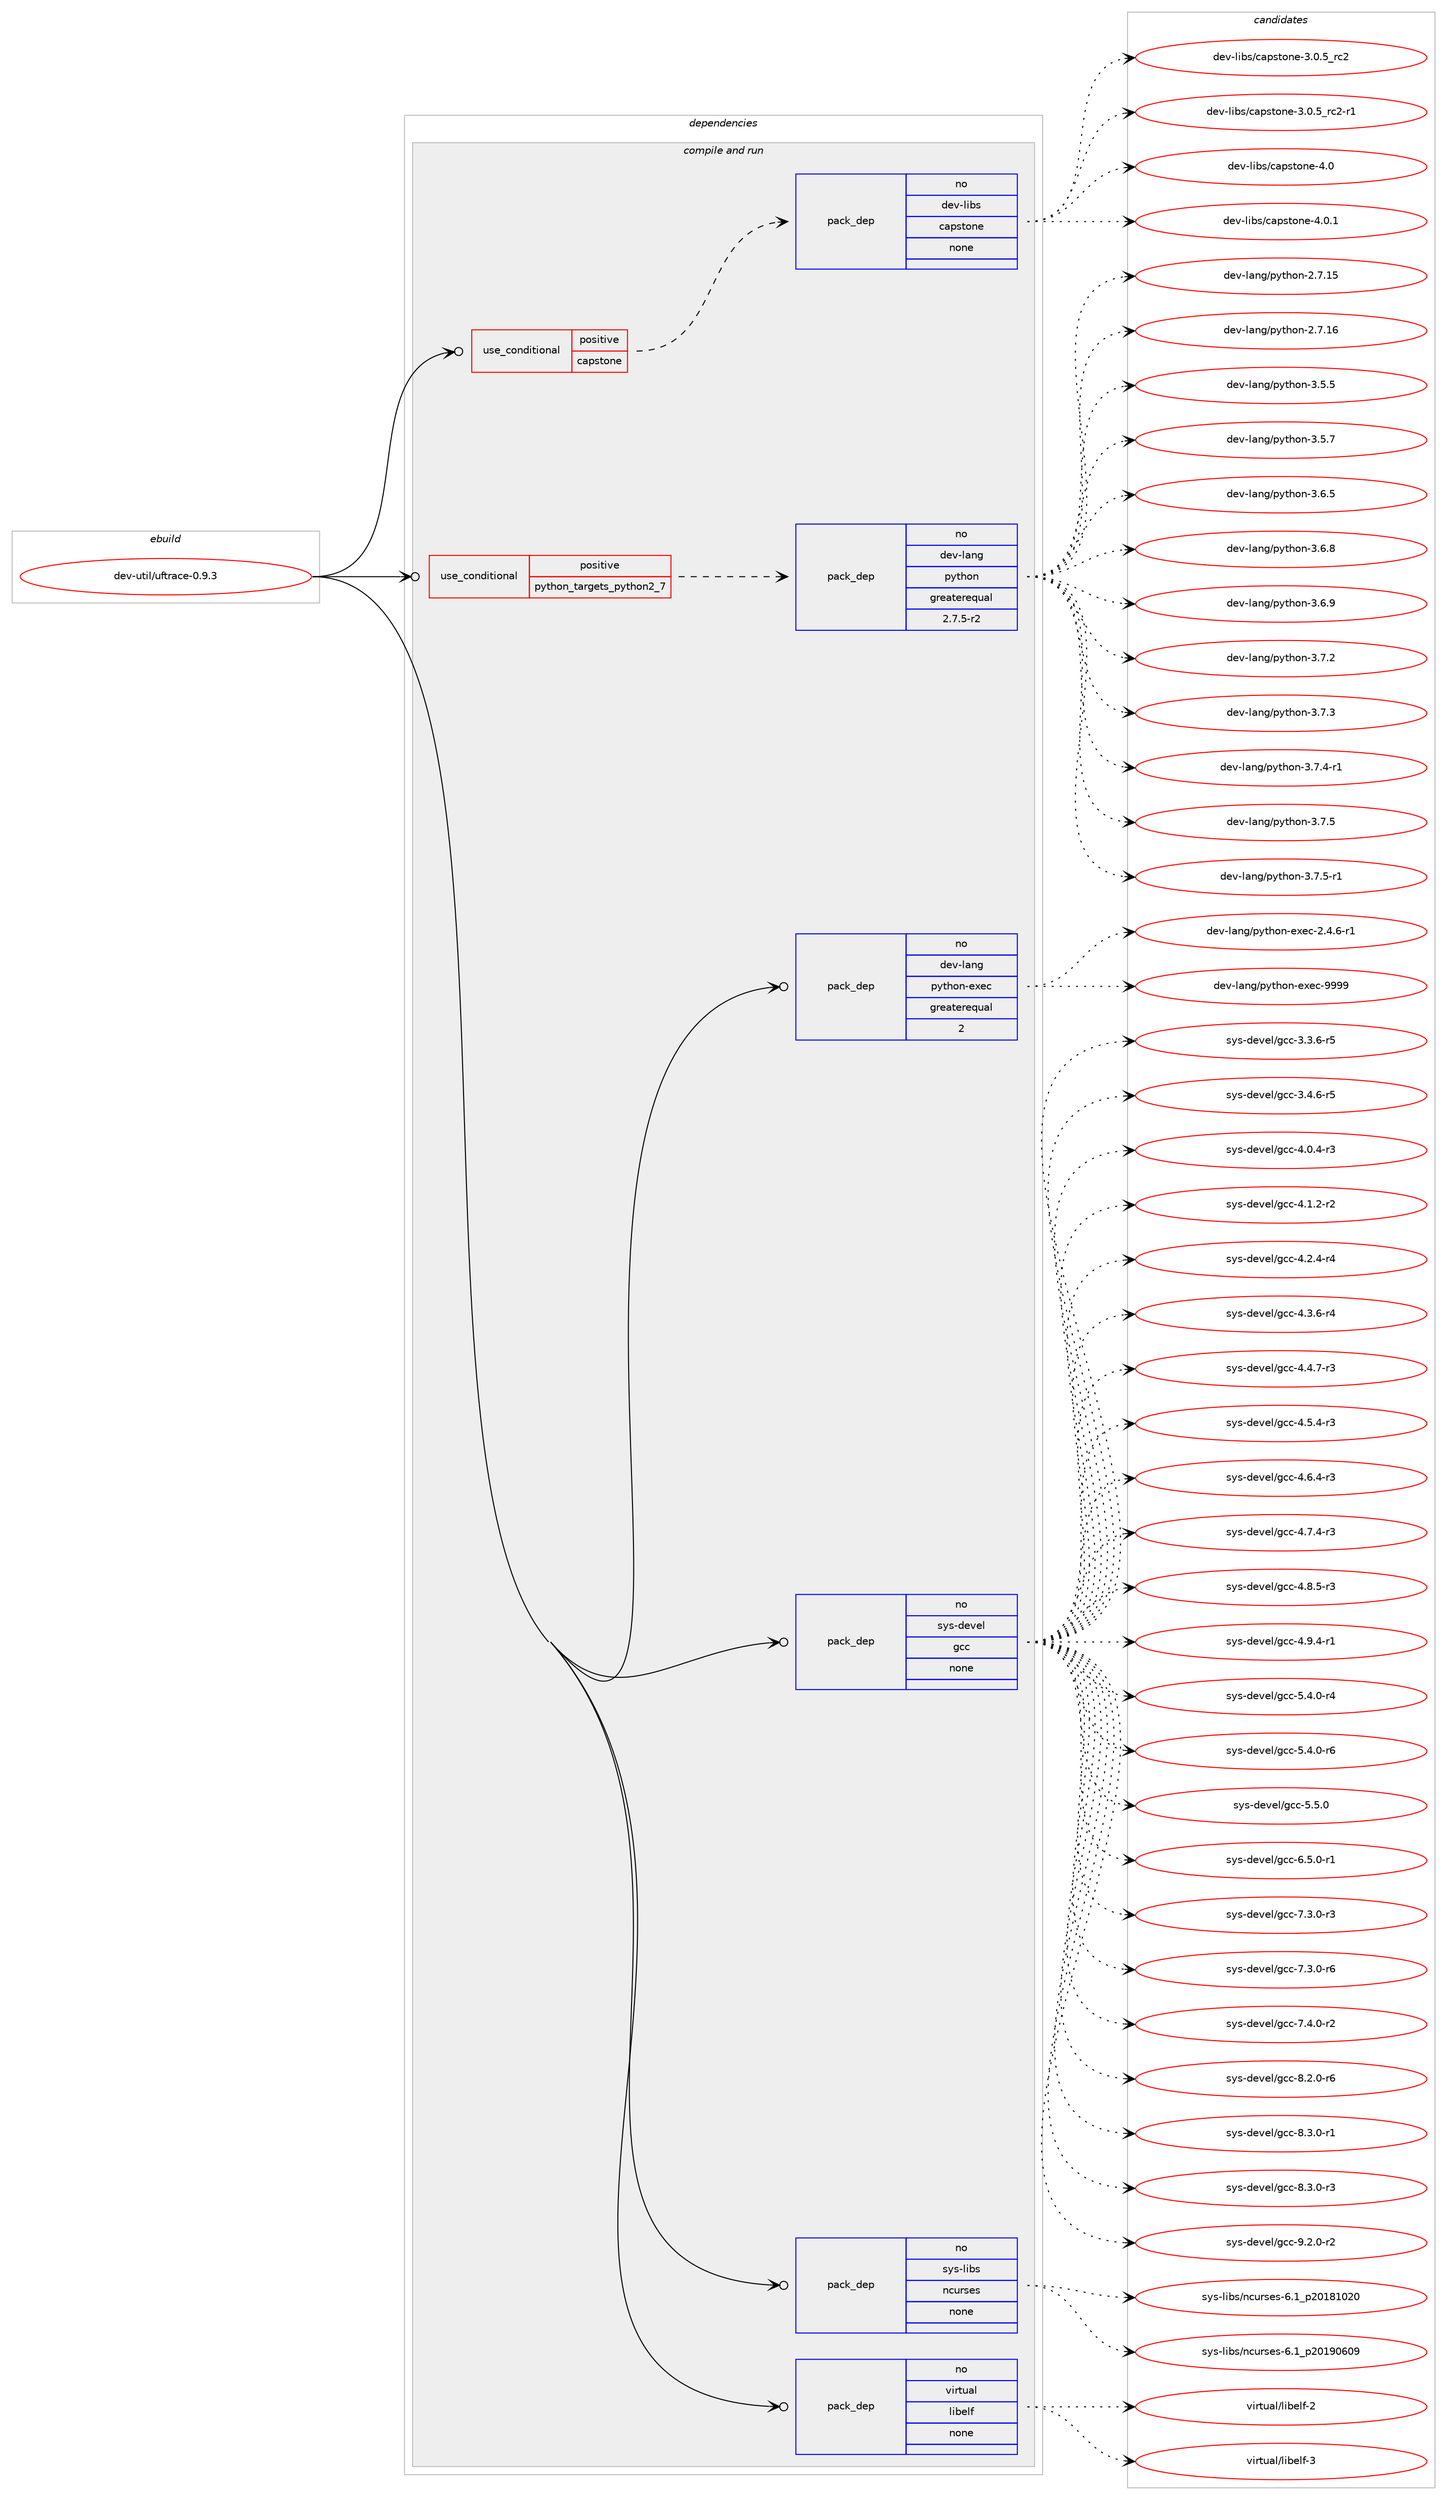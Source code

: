 digraph prolog {

# *************
# Graph options
# *************

newrank=true;
concentrate=true;
compound=true;
graph [rankdir=LR,fontname=Helvetica,fontsize=10,ranksep=1.5];#, ranksep=2.5, nodesep=0.2];
edge  [arrowhead=vee];
node  [fontname=Helvetica,fontsize=10];

# **********
# The ebuild
# **********

subgraph cluster_leftcol {
color=gray;
rank=same;
label=<<i>ebuild</i>>;
id [label="dev-util/uftrace-0.9.3", color=red, width=4, href="../dev-util/uftrace-0.9.3.svg"];
}

# ****************
# The dependencies
# ****************

subgraph cluster_midcol {
color=gray;
label=<<i>dependencies</i>>;
subgraph cluster_compile {
fillcolor="#eeeeee";
style=filled;
label=<<i>compile</i>>;
}
subgraph cluster_compileandrun {
fillcolor="#eeeeee";
style=filled;
label=<<i>compile and run</i>>;
subgraph cond183425 {
dependency732601 [label=<<TABLE BORDER="0" CELLBORDER="1" CELLSPACING="0" CELLPADDING="4"><TR><TD ROWSPAN="3" CELLPADDING="10">use_conditional</TD></TR><TR><TD>positive</TD></TR><TR><TD>capstone</TD></TR></TABLE>>, shape=none, color=red];
subgraph pack536976 {
dependency732602 [label=<<TABLE BORDER="0" CELLBORDER="1" CELLSPACING="0" CELLPADDING="4" WIDTH="220"><TR><TD ROWSPAN="6" CELLPADDING="30">pack_dep</TD></TR><TR><TD WIDTH="110">no</TD></TR><TR><TD>dev-libs</TD></TR><TR><TD>capstone</TD></TR><TR><TD>none</TD></TR><TR><TD></TD></TR></TABLE>>, shape=none, color=blue];
}
dependency732601:e -> dependency732602:w [weight=20,style="dashed",arrowhead="vee"];
}
id:e -> dependency732601:w [weight=20,style="solid",arrowhead="odotvee"];
subgraph cond183426 {
dependency732603 [label=<<TABLE BORDER="0" CELLBORDER="1" CELLSPACING="0" CELLPADDING="4"><TR><TD ROWSPAN="3" CELLPADDING="10">use_conditional</TD></TR><TR><TD>positive</TD></TR><TR><TD>python_targets_python2_7</TD></TR></TABLE>>, shape=none, color=red];
subgraph pack536977 {
dependency732604 [label=<<TABLE BORDER="0" CELLBORDER="1" CELLSPACING="0" CELLPADDING="4" WIDTH="220"><TR><TD ROWSPAN="6" CELLPADDING="30">pack_dep</TD></TR><TR><TD WIDTH="110">no</TD></TR><TR><TD>dev-lang</TD></TR><TR><TD>python</TD></TR><TR><TD>greaterequal</TD></TR><TR><TD>2.7.5-r2</TD></TR></TABLE>>, shape=none, color=blue];
}
dependency732603:e -> dependency732604:w [weight=20,style="dashed",arrowhead="vee"];
}
id:e -> dependency732603:w [weight=20,style="solid",arrowhead="odotvee"];
subgraph pack536978 {
dependency732605 [label=<<TABLE BORDER="0" CELLBORDER="1" CELLSPACING="0" CELLPADDING="4" WIDTH="220"><TR><TD ROWSPAN="6" CELLPADDING="30">pack_dep</TD></TR><TR><TD WIDTH="110">no</TD></TR><TR><TD>dev-lang</TD></TR><TR><TD>python-exec</TD></TR><TR><TD>greaterequal</TD></TR><TR><TD>2</TD></TR></TABLE>>, shape=none, color=blue];
}
id:e -> dependency732605:w [weight=20,style="solid",arrowhead="odotvee"];
subgraph pack536979 {
dependency732606 [label=<<TABLE BORDER="0" CELLBORDER="1" CELLSPACING="0" CELLPADDING="4" WIDTH="220"><TR><TD ROWSPAN="6" CELLPADDING="30">pack_dep</TD></TR><TR><TD WIDTH="110">no</TD></TR><TR><TD>sys-devel</TD></TR><TR><TD>gcc</TD></TR><TR><TD>none</TD></TR><TR><TD></TD></TR></TABLE>>, shape=none, color=blue];
}
id:e -> dependency732606:w [weight=20,style="solid",arrowhead="odotvee"];
subgraph pack536980 {
dependency732607 [label=<<TABLE BORDER="0" CELLBORDER="1" CELLSPACING="0" CELLPADDING="4" WIDTH="220"><TR><TD ROWSPAN="6" CELLPADDING="30">pack_dep</TD></TR><TR><TD WIDTH="110">no</TD></TR><TR><TD>sys-libs</TD></TR><TR><TD>ncurses</TD></TR><TR><TD>none</TD></TR><TR><TD></TD></TR></TABLE>>, shape=none, color=blue];
}
id:e -> dependency732607:w [weight=20,style="solid",arrowhead="odotvee"];
subgraph pack536981 {
dependency732608 [label=<<TABLE BORDER="0" CELLBORDER="1" CELLSPACING="0" CELLPADDING="4" WIDTH="220"><TR><TD ROWSPAN="6" CELLPADDING="30">pack_dep</TD></TR><TR><TD WIDTH="110">no</TD></TR><TR><TD>virtual</TD></TR><TR><TD>libelf</TD></TR><TR><TD>none</TD></TR><TR><TD></TD></TR></TABLE>>, shape=none, color=blue];
}
id:e -> dependency732608:w [weight=20,style="solid",arrowhead="odotvee"];
}
subgraph cluster_run {
fillcolor="#eeeeee";
style=filled;
label=<<i>run</i>>;
}
}

# **************
# The candidates
# **************

subgraph cluster_choices {
rank=same;
color=gray;
label=<<i>candidates</i>>;

subgraph choice536976 {
color=black;
nodesep=1;
choice1001011184510810598115479997112115116111110101455146484653951149950 [label="dev-libs/capstone-3.0.5_rc2", color=red, width=4,href="../dev-libs/capstone-3.0.5_rc2.svg"];
choice10010111845108105981154799971121151161111101014551464846539511499504511449 [label="dev-libs/capstone-3.0.5_rc2-r1", color=red, width=4,href="../dev-libs/capstone-3.0.5_rc2-r1.svg"];
choice100101118451081059811547999711211511611111010145524648 [label="dev-libs/capstone-4.0", color=red, width=4,href="../dev-libs/capstone-4.0.svg"];
choice1001011184510810598115479997112115116111110101455246484649 [label="dev-libs/capstone-4.0.1", color=red, width=4,href="../dev-libs/capstone-4.0.1.svg"];
dependency732602:e -> choice1001011184510810598115479997112115116111110101455146484653951149950:w [style=dotted,weight="100"];
dependency732602:e -> choice10010111845108105981154799971121151161111101014551464846539511499504511449:w [style=dotted,weight="100"];
dependency732602:e -> choice100101118451081059811547999711211511611111010145524648:w [style=dotted,weight="100"];
dependency732602:e -> choice1001011184510810598115479997112115116111110101455246484649:w [style=dotted,weight="100"];
}
subgraph choice536977 {
color=black;
nodesep=1;
choice10010111845108971101034711212111610411111045504655464953 [label="dev-lang/python-2.7.15", color=red, width=4,href="../dev-lang/python-2.7.15.svg"];
choice10010111845108971101034711212111610411111045504655464954 [label="dev-lang/python-2.7.16", color=red, width=4,href="../dev-lang/python-2.7.16.svg"];
choice100101118451089711010347112121116104111110455146534653 [label="dev-lang/python-3.5.5", color=red, width=4,href="../dev-lang/python-3.5.5.svg"];
choice100101118451089711010347112121116104111110455146534655 [label="dev-lang/python-3.5.7", color=red, width=4,href="../dev-lang/python-3.5.7.svg"];
choice100101118451089711010347112121116104111110455146544653 [label="dev-lang/python-3.6.5", color=red, width=4,href="../dev-lang/python-3.6.5.svg"];
choice100101118451089711010347112121116104111110455146544656 [label="dev-lang/python-3.6.8", color=red, width=4,href="../dev-lang/python-3.6.8.svg"];
choice100101118451089711010347112121116104111110455146544657 [label="dev-lang/python-3.6.9", color=red, width=4,href="../dev-lang/python-3.6.9.svg"];
choice100101118451089711010347112121116104111110455146554650 [label="dev-lang/python-3.7.2", color=red, width=4,href="../dev-lang/python-3.7.2.svg"];
choice100101118451089711010347112121116104111110455146554651 [label="dev-lang/python-3.7.3", color=red, width=4,href="../dev-lang/python-3.7.3.svg"];
choice1001011184510897110103471121211161041111104551465546524511449 [label="dev-lang/python-3.7.4-r1", color=red, width=4,href="../dev-lang/python-3.7.4-r1.svg"];
choice100101118451089711010347112121116104111110455146554653 [label="dev-lang/python-3.7.5", color=red, width=4,href="../dev-lang/python-3.7.5.svg"];
choice1001011184510897110103471121211161041111104551465546534511449 [label="dev-lang/python-3.7.5-r1", color=red, width=4,href="../dev-lang/python-3.7.5-r1.svg"];
dependency732604:e -> choice10010111845108971101034711212111610411111045504655464953:w [style=dotted,weight="100"];
dependency732604:e -> choice10010111845108971101034711212111610411111045504655464954:w [style=dotted,weight="100"];
dependency732604:e -> choice100101118451089711010347112121116104111110455146534653:w [style=dotted,weight="100"];
dependency732604:e -> choice100101118451089711010347112121116104111110455146534655:w [style=dotted,weight="100"];
dependency732604:e -> choice100101118451089711010347112121116104111110455146544653:w [style=dotted,weight="100"];
dependency732604:e -> choice100101118451089711010347112121116104111110455146544656:w [style=dotted,weight="100"];
dependency732604:e -> choice100101118451089711010347112121116104111110455146544657:w [style=dotted,weight="100"];
dependency732604:e -> choice100101118451089711010347112121116104111110455146554650:w [style=dotted,weight="100"];
dependency732604:e -> choice100101118451089711010347112121116104111110455146554651:w [style=dotted,weight="100"];
dependency732604:e -> choice1001011184510897110103471121211161041111104551465546524511449:w [style=dotted,weight="100"];
dependency732604:e -> choice100101118451089711010347112121116104111110455146554653:w [style=dotted,weight="100"];
dependency732604:e -> choice1001011184510897110103471121211161041111104551465546534511449:w [style=dotted,weight="100"];
}
subgraph choice536978 {
color=black;
nodesep=1;
choice10010111845108971101034711212111610411111045101120101994550465246544511449 [label="dev-lang/python-exec-2.4.6-r1", color=red, width=4,href="../dev-lang/python-exec-2.4.6-r1.svg"];
choice10010111845108971101034711212111610411111045101120101994557575757 [label="dev-lang/python-exec-9999", color=red, width=4,href="../dev-lang/python-exec-9999.svg"];
dependency732605:e -> choice10010111845108971101034711212111610411111045101120101994550465246544511449:w [style=dotted,weight="100"];
dependency732605:e -> choice10010111845108971101034711212111610411111045101120101994557575757:w [style=dotted,weight="100"];
}
subgraph choice536979 {
color=black;
nodesep=1;
choice115121115451001011181011084710399994551465146544511453 [label="sys-devel/gcc-3.3.6-r5", color=red, width=4,href="../sys-devel/gcc-3.3.6-r5.svg"];
choice115121115451001011181011084710399994551465246544511453 [label="sys-devel/gcc-3.4.6-r5", color=red, width=4,href="../sys-devel/gcc-3.4.6-r5.svg"];
choice115121115451001011181011084710399994552464846524511451 [label="sys-devel/gcc-4.0.4-r3", color=red, width=4,href="../sys-devel/gcc-4.0.4-r3.svg"];
choice115121115451001011181011084710399994552464946504511450 [label="sys-devel/gcc-4.1.2-r2", color=red, width=4,href="../sys-devel/gcc-4.1.2-r2.svg"];
choice115121115451001011181011084710399994552465046524511452 [label="sys-devel/gcc-4.2.4-r4", color=red, width=4,href="../sys-devel/gcc-4.2.4-r4.svg"];
choice115121115451001011181011084710399994552465146544511452 [label="sys-devel/gcc-4.3.6-r4", color=red, width=4,href="../sys-devel/gcc-4.3.6-r4.svg"];
choice115121115451001011181011084710399994552465246554511451 [label="sys-devel/gcc-4.4.7-r3", color=red, width=4,href="../sys-devel/gcc-4.4.7-r3.svg"];
choice115121115451001011181011084710399994552465346524511451 [label="sys-devel/gcc-4.5.4-r3", color=red, width=4,href="../sys-devel/gcc-4.5.4-r3.svg"];
choice115121115451001011181011084710399994552465446524511451 [label="sys-devel/gcc-4.6.4-r3", color=red, width=4,href="../sys-devel/gcc-4.6.4-r3.svg"];
choice115121115451001011181011084710399994552465546524511451 [label="sys-devel/gcc-4.7.4-r3", color=red, width=4,href="../sys-devel/gcc-4.7.4-r3.svg"];
choice115121115451001011181011084710399994552465646534511451 [label="sys-devel/gcc-4.8.5-r3", color=red, width=4,href="../sys-devel/gcc-4.8.5-r3.svg"];
choice115121115451001011181011084710399994552465746524511449 [label="sys-devel/gcc-4.9.4-r1", color=red, width=4,href="../sys-devel/gcc-4.9.4-r1.svg"];
choice115121115451001011181011084710399994553465246484511452 [label="sys-devel/gcc-5.4.0-r4", color=red, width=4,href="../sys-devel/gcc-5.4.0-r4.svg"];
choice115121115451001011181011084710399994553465246484511454 [label="sys-devel/gcc-5.4.0-r6", color=red, width=4,href="../sys-devel/gcc-5.4.0-r6.svg"];
choice11512111545100101118101108471039999455346534648 [label="sys-devel/gcc-5.5.0", color=red, width=4,href="../sys-devel/gcc-5.5.0.svg"];
choice115121115451001011181011084710399994554465346484511449 [label="sys-devel/gcc-6.5.0-r1", color=red, width=4,href="../sys-devel/gcc-6.5.0-r1.svg"];
choice115121115451001011181011084710399994555465146484511451 [label="sys-devel/gcc-7.3.0-r3", color=red, width=4,href="../sys-devel/gcc-7.3.0-r3.svg"];
choice115121115451001011181011084710399994555465146484511454 [label="sys-devel/gcc-7.3.0-r6", color=red, width=4,href="../sys-devel/gcc-7.3.0-r6.svg"];
choice115121115451001011181011084710399994555465246484511450 [label="sys-devel/gcc-7.4.0-r2", color=red, width=4,href="../sys-devel/gcc-7.4.0-r2.svg"];
choice115121115451001011181011084710399994556465046484511454 [label="sys-devel/gcc-8.2.0-r6", color=red, width=4,href="../sys-devel/gcc-8.2.0-r6.svg"];
choice115121115451001011181011084710399994556465146484511449 [label="sys-devel/gcc-8.3.0-r1", color=red, width=4,href="../sys-devel/gcc-8.3.0-r1.svg"];
choice115121115451001011181011084710399994556465146484511451 [label="sys-devel/gcc-8.3.0-r3", color=red, width=4,href="../sys-devel/gcc-8.3.0-r3.svg"];
choice115121115451001011181011084710399994557465046484511450 [label="sys-devel/gcc-9.2.0-r2", color=red, width=4,href="../sys-devel/gcc-9.2.0-r2.svg"];
dependency732606:e -> choice115121115451001011181011084710399994551465146544511453:w [style=dotted,weight="100"];
dependency732606:e -> choice115121115451001011181011084710399994551465246544511453:w [style=dotted,weight="100"];
dependency732606:e -> choice115121115451001011181011084710399994552464846524511451:w [style=dotted,weight="100"];
dependency732606:e -> choice115121115451001011181011084710399994552464946504511450:w [style=dotted,weight="100"];
dependency732606:e -> choice115121115451001011181011084710399994552465046524511452:w [style=dotted,weight="100"];
dependency732606:e -> choice115121115451001011181011084710399994552465146544511452:w [style=dotted,weight="100"];
dependency732606:e -> choice115121115451001011181011084710399994552465246554511451:w [style=dotted,weight="100"];
dependency732606:e -> choice115121115451001011181011084710399994552465346524511451:w [style=dotted,weight="100"];
dependency732606:e -> choice115121115451001011181011084710399994552465446524511451:w [style=dotted,weight="100"];
dependency732606:e -> choice115121115451001011181011084710399994552465546524511451:w [style=dotted,weight="100"];
dependency732606:e -> choice115121115451001011181011084710399994552465646534511451:w [style=dotted,weight="100"];
dependency732606:e -> choice115121115451001011181011084710399994552465746524511449:w [style=dotted,weight="100"];
dependency732606:e -> choice115121115451001011181011084710399994553465246484511452:w [style=dotted,weight="100"];
dependency732606:e -> choice115121115451001011181011084710399994553465246484511454:w [style=dotted,weight="100"];
dependency732606:e -> choice11512111545100101118101108471039999455346534648:w [style=dotted,weight="100"];
dependency732606:e -> choice115121115451001011181011084710399994554465346484511449:w [style=dotted,weight="100"];
dependency732606:e -> choice115121115451001011181011084710399994555465146484511451:w [style=dotted,weight="100"];
dependency732606:e -> choice115121115451001011181011084710399994555465146484511454:w [style=dotted,weight="100"];
dependency732606:e -> choice115121115451001011181011084710399994555465246484511450:w [style=dotted,weight="100"];
dependency732606:e -> choice115121115451001011181011084710399994556465046484511454:w [style=dotted,weight="100"];
dependency732606:e -> choice115121115451001011181011084710399994556465146484511449:w [style=dotted,weight="100"];
dependency732606:e -> choice115121115451001011181011084710399994556465146484511451:w [style=dotted,weight="100"];
dependency732606:e -> choice115121115451001011181011084710399994557465046484511450:w [style=dotted,weight="100"];
}
subgraph choice536980 {
color=black;
nodesep=1;
choice1151211154510810598115471109911711411510111545544649951125048495649485048 [label="sys-libs/ncurses-6.1_p20181020", color=red, width=4,href="../sys-libs/ncurses-6.1_p20181020.svg"];
choice1151211154510810598115471109911711411510111545544649951125048495748544857 [label="sys-libs/ncurses-6.1_p20190609", color=red, width=4,href="../sys-libs/ncurses-6.1_p20190609.svg"];
dependency732607:e -> choice1151211154510810598115471109911711411510111545544649951125048495649485048:w [style=dotted,weight="100"];
dependency732607:e -> choice1151211154510810598115471109911711411510111545544649951125048495748544857:w [style=dotted,weight="100"];
}
subgraph choice536981 {
color=black;
nodesep=1;
choice1181051141161179710847108105981011081024550 [label="virtual/libelf-2", color=red, width=4,href="../virtual/libelf-2.svg"];
choice1181051141161179710847108105981011081024551 [label="virtual/libelf-3", color=red, width=4,href="../virtual/libelf-3.svg"];
dependency732608:e -> choice1181051141161179710847108105981011081024550:w [style=dotted,weight="100"];
dependency732608:e -> choice1181051141161179710847108105981011081024551:w [style=dotted,weight="100"];
}
}

}
